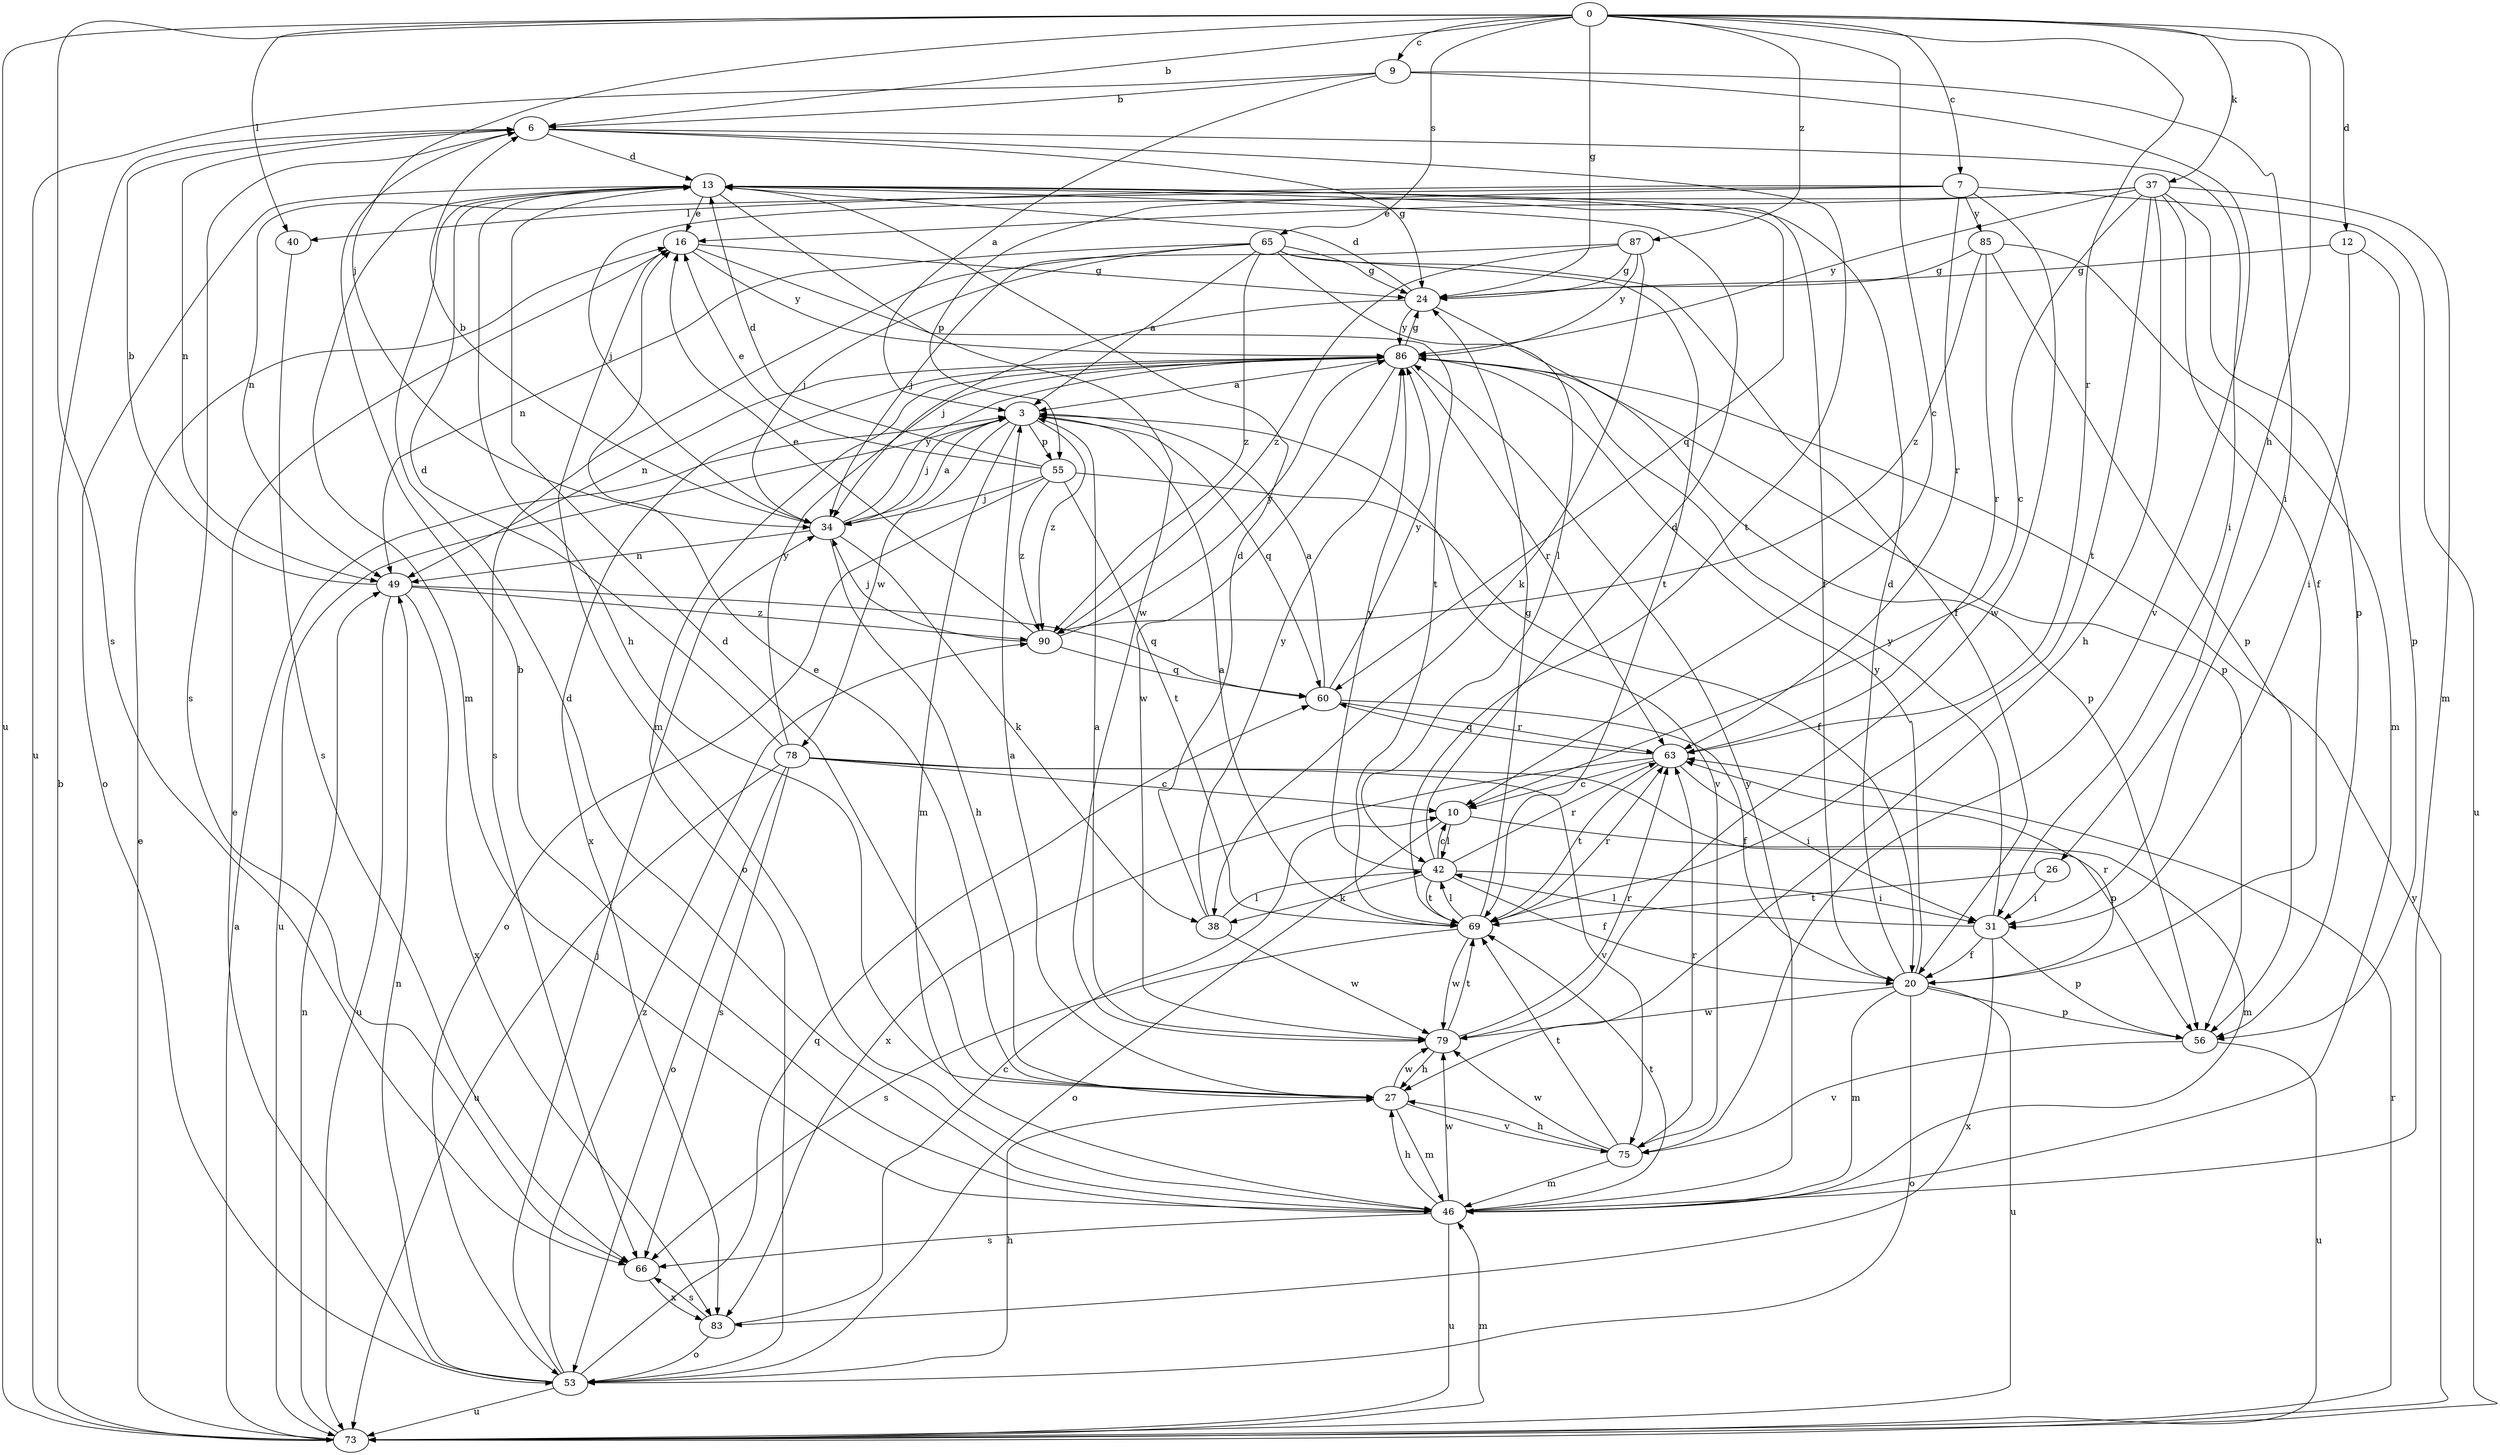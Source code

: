 strict digraph  {
0;
3;
6;
7;
9;
10;
12;
13;
16;
20;
24;
26;
27;
31;
34;
37;
38;
40;
42;
46;
49;
53;
55;
56;
60;
63;
65;
66;
69;
73;
75;
78;
79;
83;
85;
86;
87;
90;
0 -> 6  [label=b];
0 -> 7  [label=c];
0 -> 9  [label=c];
0 -> 10  [label=c];
0 -> 12  [label=d];
0 -> 24  [label=g];
0 -> 26  [label=h];
0 -> 34  [label=j];
0 -> 37  [label=k];
0 -> 40  [label=l];
0 -> 63  [label=r];
0 -> 65  [label=s];
0 -> 66  [label=s];
0 -> 73  [label=u];
0 -> 87  [label=z];
3 -> 34  [label=j];
3 -> 46  [label=m];
3 -> 55  [label=p];
3 -> 60  [label=q];
3 -> 73  [label=u];
3 -> 75  [label=v];
3 -> 78  [label=w];
3 -> 90  [label=z];
6 -> 13  [label=d];
6 -> 24  [label=g];
6 -> 31  [label=i];
6 -> 49  [label=n];
6 -> 66  [label=s];
6 -> 69  [label=t];
7 -> 40  [label=l];
7 -> 49  [label=n];
7 -> 55  [label=p];
7 -> 63  [label=r];
7 -> 73  [label=u];
7 -> 79  [label=w];
7 -> 85  [label=y];
9 -> 3  [label=a];
9 -> 6  [label=b];
9 -> 31  [label=i];
9 -> 73  [label=u];
9 -> 75  [label=v];
10 -> 42  [label=l];
10 -> 46  [label=m];
10 -> 53  [label=o];
12 -> 24  [label=g];
12 -> 31  [label=i];
12 -> 56  [label=p];
13 -> 16  [label=e];
13 -> 20  [label=f];
13 -> 27  [label=h];
13 -> 46  [label=m];
13 -> 53  [label=o];
13 -> 60  [label=q];
13 -> 79  [label=w];
16 -> 24  [label=g];
16 -> 46  [label=m];
16 -> 69  [label=t];
16 -> 86  [label=y];
20 -> 13  [label=d];
20 -> 46  [label=m];
20 -> 53  [label=o];
20 -> 56  [label=p];
20 -> 63  [label=r];
20 -> 73  [label=u];
20 -> 79  [label=w];
20 -> 86  [label=y];
24 -> 13  [label=d];
24 -> 34  [label=j];
24 -> 56  [label=p];
24 -> 86  [label=y];
26 -> 31  [label=i];
26 -> 69  [label=t];
27 -> 3  [label=a];
27 -> 13  [label=d];
27 -> 16  [label=e];
27 -> 46  [label=m];
27 -> 75  [label=v];
27 -> 79  [label=w];
31 -> 20  [label=f];
31 -> 42  [label=l];
31 -> 56  [label=p];
31 -> 83  [label=x];
31 -> 86  [label=y];
34 -> 3  [label=a];
34 -> 6  [label=b];
34 -> 27  [label=h];
34 -> 38  [label=k];
34 -> 49  [label=n];
34 -> 86  [label=y];
37 -> 10  [label=c];
37 -> 16  [label=e];
37 -> 20  [label=f];
37 -> 27  [label=h];
37 -> 34  [label=j];
37 -> 46  [label=m];
37 -> 56  [label=p];
37 -> 69  [label=t];
37 -> 86  [label=y];
38 -> 13  [label=d];
38 -> 42  [label=l];
38 -> 79  [label=w];
38 -> 86  [label=y];
40 -> 66  [label=s];
42 -> 10  [label=c];
42 -> 13  [label=d];
42 -> 20  [label=f];
42 -> 31  [label=i];
42 -> 38  [label=k];
42 -> 63  [label=r];
42 -> 69  [label=t];
42 -> 86  [label=y];
46 -> 6  [label=b];
46 -> 13  [label=d];
46 -> 27  [label=h];
46 -> 66  [label=s];
46 -> 69  [label=t];
46 -> 73  [label=u];
46 -> 79  [label=w];
46 -> 86  [label=y];
49 -> 6  [label=b];
49 -> 60  [label=q];
49 -> 73  [label=u];
49 -> 83  [label=x];
49 -> 90  [label=z];
53 -> 16  [label=e];
53 -> 27  [label=h];
53 -> 34  [label=j];
53 -> 49  [label=n];
53 -> 60  [label=q];
53 -> 73  [label=u];
53 -> 90  [label=z];
55 -> 13  [label=d];
55 -> 16  [label=e];
55 -> 20  [label=f];
55 -> 34  [label=j];
55 -> 53  [label=o];
55 -> 69  [label=t];
55 -> 90  [label=z];
56 -> 73  [label=u];
56 -> 75  [label=v];
60 -> 3  [label=a];
60 -> 20  [label=f];
60 -> 63  [label=r];
60 -> 86  [label=y];
63 -> 10  [label=c];
63 -> 31  [label=i];
63 -> 60  [label=q];
63 -> 69  [label=t];
63 -> 83  [label=x];
65 -> 3  [label=a];
65 -> 20  [label=f];
65 -> 24  [label=g];
65 -> 34  [label=j];
65 -> 42  [label=l];
65 -> 49  [label=n];
65 -> 66  [label=s];
65 -> 69  [label=t];
65 -> 90  [label=z];
66 -> 83  [label=x];
69 -> 3  [label=a];
69 -> 24  [label=g];
69 -> 42  [label=l];
69 -> 63  [label=r];
69 -> 66  [label=s];
69 -> 79  [label=w];
73 -> 3  [label=a];
73 -> 6  [label=b];
73 -> 16  [label=e];
73 -> 46  [label=m];
73 -> 49  [label=n];
73 -> 63  [label=r];
73 -> 86  [label=y];
75 -> 27  [label=h];
75 -> 46  [label=m];
75 -> 63  [label=r];
75 -> 69  [label=t];
75 -> 79  [label=w];
78 -> 10  [label=c];
78 -> 13  [label=d];
78 -> 53  [label=o];
78 -> 56  [label=p];
78 -> 66  [label=s];
78 -> 73  [label=u];
78 -> 75  [label=v];
78 -> 86  [label=y];
79 -> 3  [label=a];
79 -> 27  [label=h];
79 -> 63  [label=r];
79 -> 69  [label=t];
83 -> 10  [label=c];
83 -> 53  [label=o];
83 -> 66  [label=s];
85 -> 24  [label=g];
85 -> 46  [label=m];
85 -> 56  [label=p];
85 -> 63  [label=r];
85 -> 90  [label=z];
86 -> 3  [label=a];
86 -> 24  [label=g];
86 -> 49  [label=n];
86 -> 53  [label=o];
86 -> 56  [label=p];
86 -> 63  [label=r];
86 -> 79  [label=w];
86 -> 83  [label=x];
87 -> 24  [label=g];
87 -> 34  [label=j];
87 -> 38  [label=k];
87 -> 86  [label=y];
87 -> 90  [label=z];
90 -> 16  [label=e];
90 -> 34  [label=j];
90 -> 60  [label=q];
90 -> 86  [label=y];
}
